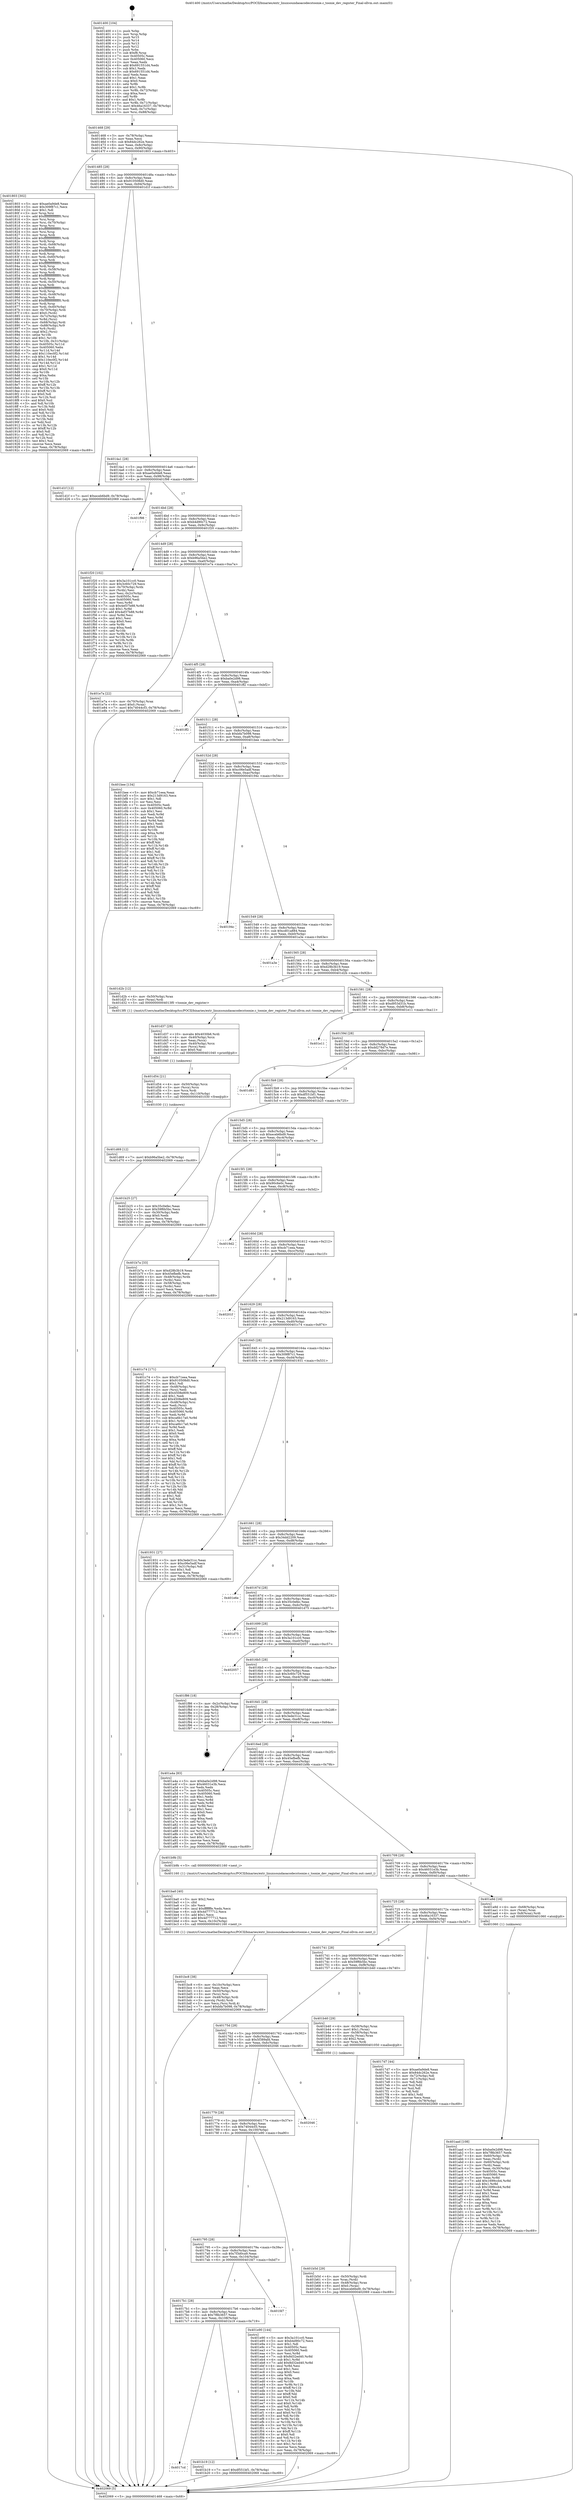 digraph "0x401400" {
  label = "0x401400 (/mnt/c/Users/mathe/Desktop/tcc/POCII/binaries/extr_linuxsoundaoacodecstoonie.c_toonie_dev_register_Final-ollvm.out::main(0))"
  labelloc = "t"
  node[shape=record]

  Entry [label="",width=0.3,height=0.3,shape=circle,fillcolor=black,style=filled]
  "0x401468" [label="{
     0x401468 [29]\l
     | [instrs]\l
     &nbsp;&nbsp;0x401468 \<+3\>: mov -0x78(%rbp),%eax\l
     &nbsp;&nbsp;0x40146b \<+2\>: mov %eax,%ecx\l
     &nbsp;&nbsp;0x40146d \<+6\>: sub $0x84dc262e,%ecx\l
     &nbsp;&nbsp;0x401473 \<+6\>: mov %eax,-0x8c(%rbp)\l
     &nbsp;&nbsp;0x401479 \<+6\>: mov %ecx,-0x90(%rbp)\l
     &nbsp;&nbsp;0x40147f \<+6\>: je 0000000000401803 \<main+0x403\>\l
  }"]
  "0x401803" [label="{
     0x401803 [302]\l
     | [instrs]\l
     &nbsp;&nbsp;0x401803 \<+5\>: mov $0xae0a9de8,%eax\l
     &nbsp;&nbsp;0x401808 \<+5\>: mov $0x309f87c1,%ecx\l
     &nbsp;&nbsp;0x40180d \<+2\>: mov $0x1,%dl\l
     &nbsp;&nbsp;0x40180f \<+3\>: mov %rsp,%rsi\l
     &nbsp;&nbsp;0x401812 \<+4\>: add $0xfffffffffffffff0,%rsi\l
     &nbsp;&nbsp;0x401816 \<+3\>: mov %rsi,%rsp\l
     &nbsp;&nbsp;0x401819 \<+4\>: mov %rsi,-0x70(%rbp)\l
     &nbsp;&nbsp;0x40181d \<+3\>: mov %rsp,%rsi\l
     &nbsp;&nbsp;0x401820 \<+4\>: add $0xfffffffffffffff0,%rsi\l
     &nbsp;&nbsp;0x401824 \<+3\>: mov %rsi,%rsp\l
     &nbsp;&nbsp;0x401827 \<+3\>: mov %rsp,%rdi\l
     &nbsp;&nbsp;0x40182a \<+4\>: add $0xfffffffffffffff0,%rdi\l
     &nbsp;&nbsp;0x40182e \<+3\>: mov %rdi,%rsp\l
     &nbsp;&nbsp;0x401831 \<+4\>: mov %rdi,-0x68(%rbp)\l
     &nbsp;&nbsp;0x401835 \<+3\>: mov %rsp,%rdi\l
     &nbsp;&nbsp;0x401838 \<+4\>: add $0xfffffffffffffff0,%rdi\l
     &nbsp;&nbsp;0x40183c \<+3\>: mov %rdi,%rsp\l
     &nbsp;&nbsp;0x40183f \<+4\>: mov %rdi,-0x60(%rbp)\l
     &nbsp;&nbsp;0x401843 \<+3\>: mov %rsp,%rdi\l
     &nbsp;&nbsp;0x401846 \<+4\>: add $0xfffffffffffffff0,%rdi\l
     &nbsp;&nbsp;0x40184a \<+3\>: mov %rdi,%rsp\l
     &nbsp;&nbsp;0x40184d \<+4\>: mov %rdi,-0x58(%rbp)\l
     &nbsp;&nbsp;0x401851 \<+3\>: mov %rsp,%rdi\l
     &nbsp;&nbsp;0x401854 \<+4\>: add $0xfffffffffffffff0,%rdi\l
     &nbsp;&nbsp;0x401858 \<+3\>: mov %rdi,%rsp\l
     &nbsp;&nbsp;0x40185b \<+4\>: mov %rdi,-0x50(%rbp)\l
     &nbsp;&nbsp;0x40185f \<+3\>: mov %rsp,%rdi\l
     &nbsp;&nbsp;0x401862 \<+4\>: add $0xfffffffffffffff0,%rdi\l
     &nbsp;&nbsp;0x401866 \<+3\>: mov %rdi,%rsp\l
     &nbsp;&nbsp;0x401869 \<+4\>: mov %rdi,-0x48(%rbp)\l
     &nbsp;&nbsp;0x40186d \<+3\>: mov %rsp,%rdi\l
     &nbsp;&nbsp;0x401870 \<+4\>: add $0xfffffffffffffff0,%rdi\l
     &nbsp;&nbsp;0x401874 \<+3\>: mov %rdi,%rsp\l
     &nbsp;&nbsp;0x401877 \<+4\>: mov %rdi,-0x40(%rbp)\l
     &nbsp;&nbsp;0x40187b \<+4\>: mov -0x70(%rbp),%rdi\l
     &nbsp;&nbsp;0x40187f \<+6\>: movl $0x0,(%rdi)\l
     &nbsp;&nbsp;0x401885 \<+4\>: mov -0x7c(%rbp),%r8d\l
     &nbsp;&nbsp;0x401889 \<+3\>: mov %r8d,(%rsi)\l
     &nbsp;&nbsp;0x40188c \<+4\>: mov -0x68(%rbp),%rdi\l
     &nbsp;&nbsp;0x401890 \<+7\>: mov -0x88(%rbp),%r9\l
     &nbsp;&nbsp;0x401897 \<+3\>: mov %r9,(%rdi)\l
     &nbsp;&nbsp;0x40189a \<+3\>: cmpl $0x2,(%rsi)\l
     &nbsp;&nbsp;0x40189d \<+4\>: setne %r10b\l
     &nbsp;&nbsp;0x4018a1 \<+4\>: and $0x1,%r10b\l
     &nbsp;&nbsp;0x4018a5 \<+4\>: mov %r10b,-0x31(%rbp)\l
     &nbsp;&nbsp;0x4018a9 \<+8\>: mov 0x40505c,%r11d\l
     &nbsp;&nbsp;0x4018b1 \<+7\>: mov 0x405060,%ebx\l
     &nbsp;&nbsp;0x4018b8 \<+3\>: mov %r11d,%r14d\l
     &nbsp;&nbsp;0x4018bb \<+7\>: add $0x110ec0f2,%r14d\l
     &nbsp;&nbsp;0x4018c2 \<+4\>: sub $0x1,%r14d\l
     &nbsp;&nbsp;0x4018c6 \<+7\>: sub $0x110ec0f2,%r14d\l
     &nbsp;&nbsp;0x4018cd \<+4\>: imul %r14d,%r11d\l
     &nbsp;&nbsp;0x4018d1 \<+4\>: and $0x1,%r11d\l
     &nbsp;&nbsp;0x4018d5 \<+4\>: cmp $0x0,%r11d\l
     &nbsp;&nbsp;0x4018d9 \<+4\>: sete %r10b\l
     &nbsp;&nbsp;0x4018dd \<+3\>: cmp $0xa,%ebx\l
     &nbsp;&nbsp;0x4018e0 \<+4\>: setl %r15b\l
     &nbsp;&nbsp;0x4018e4 \<+3\>: mov %r10b,%r12b\l
     &nbsp;&nbsp;0x4018e7 \<+4\>: xor $0xff,%r12b\l
     &nbsp;&nbsp;0x4018eb \<+3\>: mov %r15b,%r13b\l
     &nbsp;&nbsp;0x4018ee \<+4\>: xor $0xff,%r13b\l
     &nbsp;&nbsp;0x4018f2 \<+3\>: xor $0x0,%dl\l
     &nbsp;&nbsp;0x4018f5 \<+3\>: mov %r12b,%sil\l
     &nbsp;&nbsp;0x4018f8 \<+4\>: and $0x0,%sil\l
     &nbsp;&nbsp;0x4018fc \<+3\>: and %dl,%r10b\l
     &nbsp;&nbsp;0x4018ff \<+3\>: mov %r13b,%dil\l
     &nbsp;&nbsp;0x401902 \<+4\>: and $0x0,%dil\l
     &nbsp;&nbsp;0x401906 \<+3\>: and %dl,%r15b\l
     &nbsp;&nbsp;0x401909 \<+3\>: or %r10b,%sil\l
     &nbsp;&nbsp;0x40190c \<+3\>: or %r15b,%dil\l
     &nbsp;&nbsp;0x40190f \<+3\>: xor %dil,%sil\l
     &nbsp;&nbsp;0x401912 \<+3\>: or %r13b,%r12b\l
     &nbsp;&nbsp;0x401915 \<+4\>: xor $0xff,%r12b\l
     &nbsp;&nbsp;0x401919 \<+3\>: or $0x0,%dl\l
     &nbsp;&nbsp;0x40191c \<+3\>: and %dl,%r12b\l
     &nbsp;&nbsp;0x40191f \<+3\>: or %r12b,%sil\l
     &nbsp;&nbsp;0x401922 \<+4\>: test $0x1,%sil\l
     &nbsp;&nbsp;0x401926 \<+3\>: cmovne %ecx,%eax\l
     &nbsp;&nbsp;0x401929 \<+3\>: mov %eax,-0x78(%rbp)\l
     &nbsp;&nbsp;0x40192c \<+5\>: jmp 0000000000402069 \<main+0xc69\>\l
  }"]
  "0x401485" [label="{
     0x401485 [28]\l
     | [instrs]\l
     &nbsp;&nbsp;0x401485 \<+5\>: jmp 000000000040148a \<main+0x8a\>\l
     &nbsp;&nbsp;0x40148a \<+6\>: mov -0x8c(%rbp),%eax\l
     &nbsp;&nbsp;0x401490 \<+5\>: sub $0x910508d0,%eax\l
     &nbsp;&nbsp;0x401495 \<+6\>: mov %eax,-0x94(%rbp)\l
     &nbsp;&nbsp;0x40149b \<+6\>: je 0000000000401d1f \<main+0x91f\>\l
  }"]
  Exit [label="",width=0.3,height=0.3,shape=circle,fillcolor=black,style=filled,peripheries=2]
  "0x401d1f" [label="{
     0x401d1f [12]\l
     | [instrs]\l
     &nbsp;&nbsp;0x401d1f \<+7\>: movl $0xeceb6bd9,-0x78(%rbp)\l
     &nbsp;&nbsp;0x401d26 \<+5\>: jmp 0000000000402069 \<main+0xc69\>\l
  }"]
  "0x4014a1" [label="{
     0x4014a1 [28]\l
     | [instrs]\l
     &nbsp;&nbsp;0x4014a1 \<+5\>: jmp 00000000004014a6 \<main+0xa6\>\l
     &nbsp;&nbsp;0x4014a6 \<+6\>: mov -0x8c(%rbp),%eax\l
     &nbsp;&nbsp;0x4014ac \<+5\>: sub $0xae0a9de8,%eax\l
     &nbsp;&nbsp;0x4014b1 \<+6\>: mov %eax,-0x98(%rbp)\l
     &nbsp;&nbsp;0x4014b7 \<+6\>: je 0000000000401f98 \<main+0xb98\>\l
  }"]
  "0x401d69" [label="{
     0x401d69 [12]\l
     | [instrs]\l
     &nbsp;&nbsp;0x401d69 \<+7\>: movl $0xb96a5be2,-0x78(%rbp)\l
     &nbsp;&nbsp;0x401d70 \<+5\>: jmp 0000000000402069 \<main+0xc69\>\l
  }"]
  "0x401f98" [label="{
     0x401f98\l
  }", style=dashed]
  "0x4014bd" [label="{
     0x4014bd [28]\l
     | [instrs]\l
     &nbsp;&nbsp;0x4014bd \<+5\>: jmp 00000000004014c2 \<main+0xc2\>\l
     &nbsp;&nbsp;0x4014c2 \<+6\>: mov -0x8c(%rbp),%eax\l
     &nbsp;&nbsp;0x4014c8 \<+5\>: sub $0xb4d90c72,%eax\l
     &nbsp;&nbsp;0x4014cd \<+6\>: mov %eax,-0x9c(%rbp)\l
     &nbsp;&nbsp;0x4014d3 \<+6\>: je 0000000000401f20 \<main+0xb20\>\l
  }"]
  "0x401d54" [label="{
     0x401d54 [21]\l
     | [instrs]\l
     &nbsp;&nbsp;0x401d54 \<+4\>: mov -0x50(%rbp),%rcx\l
     &nbsp;&nbsp;0x401d58 \<+3\>: mov (%rcx),%rcx\l
     &nbsp;&nbsp;0x401d5b \<+3\>: mov %rcx,%rdi\l
     &nbsp;&nbsp;0x401d5e \<+6\>: mov %eax,-0x110(%rbp)\l
     &nbsp;&nbsp;0x401d64 \<+5\>: call 0000000000401030 \<free@plt\>\l
     | [calls]\l
     &nbsp;&nbsp;0x401030 \{1\} (unknown)\l
  }"]
  "0x401f20" [label="{
     0x401f20 [102]\l
     | [instrs]\l
     &nbsp;&nbsp;0x401f20 \<+5\>: mov $0x3a101cc0,%eax\l
     &nbsp;&nbsp;0x401f25 \<+5\>: mov $0x3c60c729,%ecx\l
     &nbsp;&nbsp;0x401f2a \<+4\>: mov -0x70(%rbp),%rdx\l
     &nbsp;&nbsp;0x401f2e \<+2\>: mov (%rdx),%esi\l
     &nbsp;&nbsp;0x401f30 \<+3\>: mov %esi,-0x2c(%rbp)\l
     &nbsp;&nbsp;0x401f33 \<+7\>: mov 0x40505c,%esi\l
     &nbsp;&nbsp;0x401f3a \<+7\>: mov 0x405060,%edi\l
     &nbsp;&nbsp;0x401f41 \<+3\>: mov %esi,%r8d\l
     &nbsp;&nbsp;0x401f44 \<+7\>: sub $0x4ef37b88,%r8d\l
     &nbsp;&nbsp;0x401f4b \<+4\>: sub $0x1,%r8d\l
     &nbsp;&nbsp;0x401f4f \<+7\>: add $0x4ef37b88,%r8d\l
     &nbsp;&nbsp;0x401f56 \<+4\>: imul %r8d,%esi\l
     &nbsp;&nbsp;0x401f5a \<+3\>: and $0x1,%esi\l
     &nbsp;&nbsp;0x401f5d \<+3\>: cmp $0x0,%esi\l
     &nbsp;&nbsp;0x401f60 \<+4\>: sete %r9b\l
     &nbsp;&nbsp;0x401f64 \<+3\>: cmp $0xa,%edi\l
     &nbsp;&nbsp;0x401f67 \<+4\>: setl %r10b\l
     &nbsp;&nbsp;0x401f6b \<+3\>: mov %r9b,%r11b\l
     &nbsp;&nbsp;0x401f6e \<+3\>: and %r10b,%r11b\l
     &nbsp;&nbsp;0x401f71 \<+3\>: xor %r10b,%r9b\l
     &nbsp;&nbsp;0x401f74 \<+3\>: or %r9b,%r11b\l
     &nbsp;&nbsp;0x401f77 \<+4\>: test $0x1,%r11b\l
     &nbsp;&nbsp;0x401f7b \<+3\>: cmovne %ecx,%eax\l
     &nbsp;&nbsp;0x401f7e \<+3\>: mov %eax,-0x78(%rbp)\l
     &nbsp;&nbsp;0x401f81 \<+5\>: jmp 0000000000402069 \<main+0xc69\>\l
  }"]
  "0x4014d9" [label="{
     0x4014d9 [28]\l
     | [instrs]\l
     &nbsp;&nbsp;0x4014d9 \<+5\>: jmp 00000000004014de \<main+0xde\>\l
     &nbsp;&nbsp;0x4014de \<+6\>: mov -0x8c(%rbp),%eax\l
     &nbsp;&nbsp;0x4014e4 \<+5\>: sub $0xb96a5be2,%eax\l
     &nbsp;&nbsp;0x4014e9 \<+6\>: mov %eax,-0xa0(%rbp)\l
     &nbsp;&nbsp;0x4014ef \<+6\>: je 0000000000401e7a \<main+0xa7a\>\l
  }"]
  "0x401d37" [label="{
     0x401d37 [29]\l
     | [instrs]\l
     &nbsp;&nbsp;0x401d37 \<+10\>: movabs $0x4030b6,%rdi\l
     &nbsp;&nbsp;0x401d41 \<+4\>: mov -0x40(%rbp),%rcx\l
     &nbsp;&nbsp;0x401d45 \<+2\>: mov %eax,(%rcx)\l
     &nbsp;&nbsp;0x401d47 \<+4\>: mov -0x40(%rbp),%rcx\l
     &nbsp;&nbsp;0x401d4b \<+2\>: mov (%rcx),%esi\l
     &nbsp;&nbsp;0x401d4d \<+2\>: mov $0x0,%al\l
     &nbsp;&nbsp;0x401d4f \<+5\>: call 0000000000401040 \<printf@plt\>\l
     | [calls]\l
     &nbsp;&nbsp;0x401040 \{1\} (unknown)\l
  }"]
  "0x401e7a" [label="{
     0x401e7a [22]\l
     | [instrs]\l
     &nbsp;&nbsp;0x401e7a \<+4\>: mov -0x70(%rbp),%rax\l
     &nbsp;&nbsp;0x401e7e \<+6\>: movl $0x0,(%rax)\l
     &nbsp;&nbsp;0x401e84 \<+7\>: movl $0x74044cf3,-0x78(%rbp)\l
     &nbsp;&nbsp;0x401e8b \<+5\>: jmp 0000000000402069 \<main+0xc69\>\l
  }"]
  "0x4014f5" [label="{
     0x4014f5 [28]\l
     | [instrs]\l
     &nbsp;&nbsp;0x4014f5 \<+5\>: jmp 00000000004014fa \<main+0xfa\>\l
     &nbsp;&nbsp;0x4014fa \<+6\>: mov -0x8c(%rbp),%eax\l
     &nbsp;&nbsp;0x401500 \<+5\>: sub $0xba0e2d98,%eax\l
     &nbsp;&nbsp;0x401505 \<+6\>: mov %eax,-0xa4(%rbp)\l
     &nbsp;&nbsp;0x40150b \<+6\>: je 0000000000401ff2 \<main+0xbf2\>\l
  }"]
  "0x401bc8" [label="{
     0x401bc8 [38]\l
     | [instrs]\l
     &nbsp;&nbsp;0x401bc8 \<+6\>: mov -0x10c(%rbp),%ecx\l
     &nbsp;&nbsp;0x401bce \<+3\>: imul %eax,%ecx\l
     &nbsp;&nbsp;0x401bd1 \<+4\>: mov -0x50(%rbp),%rsi\l
     &nbsp;&nbsp;0x401bd5 \<+3\>: mov (%rsi),%rsi\l
     &nbsp;&nbsp;0x401bd8 \<+4\>: mov -0x48(%rbp),%rdi\l
     &nbsp;&nbsp;0x401bdc \<+3\>: movslq (%rdi),%rdi\l
     &nbsp;&nbsp;0x401bdf \<+3\>: mov %ecx,(%rsi,%rdi,4)\l
     &nbsp;&nbsp;0x401be2 \<+7\>: movl $0xbfa7b098,-0x78(%rbp)\l
     &nbsp;&nbsp;0x401be9 \<+5\>: jmp 0000000000402069 \<main+0xc69\>\l
  }"]
  "0x401ff2" [label="{
     0x401ff2\l
  }", style=dashed]
  "0x401511" [label="{
     0x401511 [28]\l
     | [instrs]\l
     &nbsp;&nbsp;0x401511 \<+5\>: jmp 0000000000401516 \<main+0x116\>\l
     &nbsp;&nbsp;0x401516 \<+6\>: mov -0x8c(%rbp),%eax\l
     &nbsp;&nbsp;0x40151c \<+5\>: sub $0xbfa7b098,%eax\l
     &nbsp;&nbsp;0x401521 \<+6\>: mov %eax,-0xa8(%rbp)\l
     &nbsp;&nbsp;0x401527 \<+6\>: je 0000000000401bee \<main+0x7ee\>\l
  }"]
  "0x401ba0" [label="{
     0x401ba0 [40]\l
     | [instrs]\l
     &nbsp;&nbsp;0x401ba0 \<+5\>: mov $0x2,%ecx\l
     &nbsp;&nbsp;0x401ba5 \<+1\>: cltd\l
     &nbsp;&nbsp;0x401ba6 \<+2\>: idiv %ecx\l
     &nbsp;&nbsp;0x401ba8 \<+6\>: imul $0xfffffffe,%edx,%ecx\l
     &nbsp;&nbsp;0x401bae \<+6\>: sub $0x4d777712,%ecx\l
     &nbsp;&nbsp;0x401bb4 \<+3\>: add $0x1,%ecx\l
     &nbsp;&nbsp;0x401bb7 \<+6\>: add $0x4d777712,%ecx\l
     &nbsp;&nbsp;0x401bbd \<+6\>: mov %ecx,-0x10c(%rbp)\l
     &nbsp;&nbsp;0x401bc3 \<+5\>: call 0000000000401160 \<next_i\>\l
     | [calls]\l
     &nbsp;&nbsp;0x401160 \{1\} (/mnt/c/Users/mathe/Desktop/tcc/POCII/binaries/extr_linuxsoundaoacodecstoonie.c_toonie_dev_register_Final-ollvm.out::next_i)\l
  }"]
  "0x401bee" [label="{
     0x401bee [134]\l
     | [instrs]\l
     &nbsp;&nbsp;0x401bee \<+5\>: mov $0xcb71eea,%eax\l
     &nbsp;&nbsp;0x401bf3 \<+5\>: mov $0x213d9163,%ecx\l
     &nbsp;&nbsp;0x401bf8 \<+2\>: mov $0x1,%dl\l
     &nbsp;&nbsp;0x401bfa \<+2\>: xor %esi,%esi\l
     &nbsp;&nbsp;0x401bfc \<+7\>: mov 0x40505c,%edi\l
     &nbsp;&nbsp;0x401c03 \<+8\>: mov 0x405060,%r8d\l
     &nbsp;&nbsp;0x401c0b \<+3\>: sub $0x1,%esi\l
     &nbsp;&nbsp;0x401c0e \<+3\>: mov %edi,%r9d\l
     &nbsp;&nbsp;0x401c11 \<+3\>: add %esi,%r9d\l
     &nbsp;&nbsp;0x401c14 \<+4\>: imul %r9d,%edi\l
     &nbsp;&nbsp;0x401c18 \<+3\>: and $0x1,%edi\l
     &nbsp;&nbsp;0x401c1b \<+3\>: cmp $0x0,%edi\l
     &nbsp;&nbsp;0x401c1e \<+4\>: sete %r10b\l
     &nbsp;&nbsp;0x401c22 \<+4\>: cmp $0xa,%r8d\l
     &nbsp;&nbsp;0x401c26 \<+4\>: setl %r11b\l
     &nbsp;&nbsp;0x401c2a \<+3\>: mov %r10b,%bl\l
     &nbsp;&nbsp;0x401c2d \<+3\>: xor $0xff,%bl\l
     &nbsp;&nbsp;0x401c30 \<+3\>: mov %r11b,%r14b\l
     &nbsp;&nbsp;0x401c33 \<+4\>: xor $0xff,%r14b\l
     &nbsp;&nbsp;0x401c37 \<+3\>: xor $0x1,%dl\l
     &nbsp;&nbsp;0x401c3a \<+3\>: mov %bl,%r15b\l
     &nbsp;&nbsp;0x401c3d \<+4\>: and $0xff,%r15b\l
     &nbsp;&nbsp;0x401c41 \<+3\>: and %dl,%r10b\l
     &nbsp;&nbsp;0x401c44 \<+3\>: mov %r14b,%r12b\l
     &nbsp;&nbsp;0x401c47 \<+4\>: and $0xff,%r12b\l
     &nbsp;&nbsp;0x401c4b \<+3\>: and %dl,%r11b\l
     &nbsp;&nbsp;0x401c4e \<+3\>: or %r10b,%r15b\l
     &nbsp;&nbsp;0x401c51 \<+3\>: or %r11b,%r12b\l
     &nbsp;&nbsp;0x401c54 \<+3\>: xor %r12b,%r15b\l
     &nbsp;&nbsp;0x401c57 \<+3\>: or %r14b,%bl\l
     &nbsp;&nbsp;0x401c5a \<+3\>: xor $0xff,%bl\l
     &nbsp;&nbsp;0x401c5d \<+3\>: or $0x1,%dl\l
     &nbsp;&nbsp;0x401c60 \<+2\>: and %dl,%bl\l
     &nbsp;&nbsp;0x401c62 \<+3\>: or %bl,%r15b\l
     &nbsp;&nbsp;0x401c65 \<+4\>: test $0x1,%r15b\l
     &nbsp;&nbsp;0x401c69 \<+3\>: cmovne %ecx,%eax\l
     &nbsp;&nbsp;0x401c6c \<+3\>: mov %eax,-0x78(%rbp)\l
     &nbsp;&nbsp;0x401c6f \<+5\>: jmp 0000000000402069 \<main+0xc69\>\l
  }"]
  "0x40152d" [label="{
     0x40152d [28]\l
     | [instrs]\l
     &nbsp;&nbsp;0x40152d \<+5\>: jmp 0000000000401532 \<main+0x132\>\l
     &nbsp;&nbsp;0x401532 \<+6\>: mov -0x8c(%rbp),%eax\l
     &nbsp;&nbsp;0x401538 \<+5\>: sub $0xc06e5adf,%eax\l
     &nbsp;&nbsp;0x40153d \<+6\>: mov %eax,-0xac(%rbp)\l
     &nbsp;&nbsp;0x401543 \<+6\>: je 000000000040194c \<main+0x54c\>\l
  }"]
  "0x401b5d" [label="{
     0x401b5d [29]\l
     | [instrs]\l
     &nbsp;&nbsp;0x401b5d \<+4\>: mov -0x50(%rbp),%rdi\l
     &nbsp;&nbsp;0x401b61 \<+3\>: mov %rax,(%rdi)\l
     &nbsp;&nbsp;0x401b64 \<+4\>: mov -0x48(%rbp),%rax\l
     &nbsp;&nbsp;0x401b68 \<+6\>: movl $0x0,(%rax)\l
     &nbsp;&nbsp;0x401b6e \<+7\>: movl $0xeceb6bd9,-0x78(%rbp)\l
     &nbsp;&nbsp;0x401b75 \<+5\>: jmp 0000000000402069 \<main+0xc69\>\l
  }"]
  "0x40194c" [label="{
     0x40194c\l
  }", style=dashed]
  "0x401549" [label="{
     0x401549 [28]\l
     | [instrs]\l
     &nbsp;&nbsp;0x401549 \<+5\>: jmp 000000000040154e \<main+0x14e\>\l
     &nbsp;&nbsp;0x40154e \<+6\>: mov -0x8c(%rbp),%eax\l
     &nbsp;&nbsp;0x401554 \<+5\>: sub $0xcd01a884,%eax\l
     &nbsp;&nbsp;0x401559 \<+6\>: mov %eax,-0xb0(%rbp)\l
     &nbsp;&nbsp;0x40155f \<+6\>: je 0000000000401a3e \<main+0x63e\>\l
  }"]
  "0x4017cd" [label="{
     0x4017cd\l
  }", style=dashed]
  "0x401a3e" [label="{
     0x401a3e\l
  }", style=dashed]
  "0x401565" [label="{
     0x401565 [28]\l
     | [instrs]\l
     &nbsp;&nbsp;0x401565 \<+5\>: jmp 000000000040156a \<main+0x16a\>\l
     &nbsp;&nbsp;0x40156a \<+6\>: mov -0x8c(%rbp),%eax\l
     &nbsp;&nbsp;0x401570 \<+5\>: sub $0xd28b3b19,%eax\l
     &nbsp;&nbsp;0x401575 \<+6\>: mov %eax,-0xb4(%rbp)\l
     &nbsp;&nbsp;0x40157b \<+6\>: je 0000000000401d2b \<main+0x92b\>\l
  }"]
  "0x401b19" [label="{
     0x401b19 [12]\l
     | [instrs]\l
     &nbsp;&nbsp;0x401b19 \<+7\>: movl $0xdf551bf1,-0x78(%rbp)\l
     &nbsp;&nbsp;0x401b20 \<+5\>: jmp 0000000000402069 \<main+0xc69\>\l
  }"]
  "0x401d2b" [label="{
     0x401d2b [12]\l
     | [instrs]\l
     &nbsp;&nbsp;0x401d2b \<+4\>: mov -0x50(%rbp),%rax\l
     &nbsp;&nbsp;0x401d2f \<+3\>: mov (%rax),%rdi\l
     &nbsp;&nbsp;0x401d32 \<+5\>: call 00000000004013f0 \<toonie_dev_register\>\l
     | [calls]\l
     &nbsp;&nbsp;0x4013f0 \{1\} (/mnt/c/Users/mathe/Desktop/tcc/POCII/binaries/extr_linuxsoundaoacodecstoonie.c_toonie_dev_register_Final-ollvm.out::toonie_dev_register)\l
  }"]
  "0x401581" [label="{
     0x401581 [28]\l
     | [instrs]\l
     &nbsp;&nbsp;0x401581 \<+5\>: jmp 0000000000401586 \<main+0x186\>\l
     &nbsp;&nbsp;0x401586 \<+6\>: mov -0x8c(%rbp),%eax\l
     &nbsp;&nbsp;0x40158c \<+5\>: sub $0xd953d31b,%eax\l
     &nbsp;&nbsp;0x401591 \<+6\>: mov %eax,-0xb8(%rbp)\l
     &nbsp;&nbsp;0x401597 \<+6\>: je 0000000000401e11 \<main+0xa11\>\l
  }"]
  "0x4017b1" [label="{
     0x4017b1 [28]\l
     | [instrs]\l
     &nbsp;&nbsp;0x4017b1 \<+5\>: jmp 00000000004017b6 \<main+0x3b6\>\l
     &nbsp;&nbsp;0x4017b6 \<+6\>: mov -0x8c(%rbp),%eax\l
     &nbsp;&nbsp;0x4017bc \<+5\>: sub $0x7f8b3657,%eax\l
     &nbsp;&nbsp;0x4017c1 \<+6\>: mov %eax,-0x108(%rbp)\l
     &nbsp;&nbsp;0x4017c7 \<+6\>: je 0000000000401b19 \<main+0x719\>\l
  }"]
  "0x401e11" [label="{
     0x401e11\l
  }", style=dashed]
  "0x40159d" [label="{
     0x40159d [28]\l
     | [instrs]\l
     &nbsp;&nbsp;0x40159d \<+5\>: jmp 00000000004015a2 \<main+0x1a2\>\l
     &nbsp;&nbsp;0x4015a2 \<+6\>: mov -0x8c(%rbp),%eax\l
     &nbsp;&nbsp;0x4015a8 \<+5\>: sub $0xdd278d7e,%eax\l
     &nbsp;&nbsp;0x4015ad \<+6\>: mov %eax,-0xbc(%rbp)\l
     &nbsp;&nbsp;0x4015b3 \<+6\>: je 0000000000401d81 \<main+0x981\>\l
  }"]
  "0x401fd7" [label="{
     0x401fd7\l
  }", style=dashed]
  "0x401d81" [label="{
     0x401d81\l
  }", style=dashed]
  "0x4015b9" [label="{
     0x4015b9 [28]\l
     | [instrs]\l
     &nbsp;&nbsp;0x4015b9 \<+5\>: jmp 00000000004015be \<main+0x1be\>\l
     &nbsp;&nbsp;0x4015be \<+6\>: mov -0x8c(%rbp),%eax\l
     &nbsp;&nbsp;0x4015c4 \<+5\>: sub $0xdf551bf1,%eax\l
     &nbsp;&nbsp;0x4015c9 \<+6\>: mov %eax,-0xc0(%rbp)\l
     &nbsp;&nbsp;0x4015cf \<+6\>: je 0000000000401b25 \<main+0x725\>\l
  }"]
  "0x401795" [label="{
     0x401795 [28]\l
     | [instrs]\l
     &nbsp;&nbsp;0x401795 \<+5\>: jmp 000000000040179a \<main+0x39a\>\l
     &nbsp;&nbsp;0x40179a \<+6\>: mov -0x8c(%rbp),%eax\l
     &nbsp;&nbsp;0x4017a0 \<+5\>: sub $0x7f3d0ca9,%eax\l
     &nbsp;&nbsp;0x4017a5 \<+6\>: mov %eax,-0x104(%rbp)\l
     &nbsp;&nbsp;0x4017ab \<+6\>: je 0000000000401fd7 \<main+0xbd7\>\l
  }"]
  "0x401b25" [label="{
     0x401b25 [27]\l
     | [instrs]\l
     &nbsp;&nbsp;0x401b25 \<+5\>: mov $0x35c0efec,%eax\l
     &nbsp;&nbsp;0x401b2a \<+5\>: mov $0x59f6b5bc,%ecx\l
     &nbsp;&nbsp;0x401b2f \<+3\>: mov -0x30(%rbp),%edx\l
     &nbsp;&nbsp;0x401b32 \<+3\>: cmp $0x0,%edx\l
     &nbsp;&nbsp;0x401b35 \<+3\>: cmove %ecx,%eax\l
     &nbsp;&nbsp;0x401b38 \<+3\>: mov %eax,-0x78(%rbp)\l
     &nbsp;&nbsp;0x401b3b \<+5\>: jmp 0000000000402069 \<main+0xc69\>\l
  }"]
  "0x4015d5" [label="{
     0x4015d5 [28]\l
     | [instrs]\l
     &nbsp;&nbsp;0x4015d5 \<+5\>: jmp 00000000004015da \<main+0x1da\>\l
     &nbsp;&nbsp;0x4015da \<+6\>: mov -0x8c(%rbp),%eax\l
     &nbsp;&nbsp;0x4015e0 \<+5\>: sub $0xeceb6bd9,%eax\l
     &nbsp;&nbsp;0x4015e5 \<+6\>: mov %eax,-0xc4(%rbp)\l
     &nbsp;&nbsp;0x4015eb \<+6\>: je 0000000000401b7a \<main+0x77a\>\l
  }"]
  "0x401e90" [label="{
     0x401e90 [144]\l
     | [instrs]\l
     &nbsp;&nbsp;0x401e90 \<+5\>: mov $0x3a101cc0,%eax\l
     &nbsp;&nbsp;0x401e95 \<+5\>: mov $0xb4d90c72,%ecx\l
     &nbsp;&nbsp;0x401e9a \<+2\>: mov $0x1,%dl\l
     &nbsp;&nbsp;0x401e9c \<+7\>: mov 0x40505c,%esi\l
     &nbsp;&nbsp;0x401ea3 \<+7\>: mov 0x405060,%edi\l
     &nbsp;&nbsp;0x401eaa \<+3\>: mov %esi,%r8d\l
     &nbsp;&nbsp;0x401ead \<+7\>: sub $0x8d32ed40,%r8d\l
     &nbsp;&nbsp;0x401eb4 \<+4\>: sub $0x1,%r8d\l
     &nbsp;&nbsp;0x401eb8 \<+7\>: add $0x8d32ed40,%r8d\l
     &nbsp;&nbsp;0x401ebf \<+4\>: imul %r8d,%esi\l
     &nbsp;&nbsp;0x401ec3 \<+3\>: and $0x1,%esi\l
     &nbsp;&nbsp;0x401ec6 \<+3\>: cmp $0x0,%esi\l
     &nbsp;&nbsp;0x401ec9 \<+4\>: sete %r9b\l
     &nbsp;&nbsp;0x401ecd \<+3\>: cmp $0xa,%edi\l
     &nbsp;&nbsp;0x401ed0 \<+4\>: setl %r10b\l
     &nbsp;&nbsp;0x401ed4 \<+3\>: mov %r9b,%r11b\l
     &nbsp;&nbsp;0x401ed7 \<+4\>: xor $0xff,%r11b\l
     &nbsp;&nbsp;0x401edb \<+3\>: mov %r10b,%bl\l
     &nbsp;&nbsp;0x401ede \<+3\>: xor $0xff,%bl\l
     &nbsp;&nbsp;0x401ee1 \<+3\>: xor $0x0,%dl\l
     &nbsp;&nbsp;0x401ee4 \<+3\>: mov %r11b,%r14b\l
     &nbsp;&nbsp;0x401ee7 \<+4\>: and $0x0,%r14b\l
     &nbsp;&nbsp;0x401eeb \<+3\>: and %dl,%r9b\l
     &nbsp;&nbsp;0x401eee \<+3\>: mov %bl,%r15b\l
     &nbsp;&nbsp;0x401ef1 \<+4\>: and $0x0,%r15b\l
     &nbsp;&nbsp;0x401ef5 \<+3\>: and %dl,%r10b\l
     &nbsp;&nbsp;0x401ef8 \<+3\>: or %r9b,%r14b\l
     &nbsp;&nbsp;0x401efb \<+3\>: or %r10b,%r15b\l
     &nbsp;&nbsp;0x401efe \<+3\>: xor %r15b,%r14b\l
     &nbsp;&nbsp;0x401f01 \<+3\>: or %bl,%r11b\l
     &nbsp;&nbsp;0x401f04 \<+4\>: xor $0xff,%r11b\l
     &nbsp;&nbsp;0x401f08 \<+3\>: or $0x0,%dl\l
     &nbsp;&nbsp;0x401f0b \<+3\>: and %dl,%r11b\l
     &nbsp;&nbsp;0x401f0e \<+3\>: or %r11b,%r14b\l
     &nbsp;&nbsp;0x401f11 \<+4\>: test $0x1,%r14b\l
     &nbsp;&nbsp;0x401f15 \<+3\>: cmovne %ecx,%eax\l
     &nbsp;&nbsp;0x401f18 \<+3\>: mov %eax,-0x78(%rbp)\l
     &nbsp;&nbsp;0x401f1b \<+5\>: jmp 0000000000402069 \<main+0xc69\>\l
  }"]
  "0x401b7a" [label="{
     0x401b7a [33]\l
     | [instrs]\l
     &nbsp;&nbsp;0x401b7a \<+5\>: mov $0xd28b3b19,%eax\l
     &nbsp;&nbsp;0x401b7f \<+5\>: mov $0x45efbefb,%ecx\l
     &nbsp;&nbsp;0x401b84 \<+4\>: mov -0x48(%rbp),%rdx\l
     &nbsp;&nbsp;0x401b88 \<+2\>: mov (%rdx),%esi\l
     &nbsp;&nbsp;0x401b8a \<+4\>: mov -0x58(%rbp),%rdx\l
     &nbsp;&nbsp;0x401b8e \<+2\>: cmp (%rdx),%esi\l
     &nbsp;&nbsp;0x401b90 \<+3\>: cmovl %ecx,%eax\l
     &nbsp;&nbsp;0x401b93 \<+3\>: mov %eax,-0x78(%rbp)\l
     &nbsp;&nbsp;0x401b96 \<+5\>: jmp 0000000000402069 \<main+0xc69\>\l
  }"]
  "0x4015f1" [label="{
     0x4015f1 [28]\l
     | [instrs]\l
     &nbsp;&nbsp;0x4015f1 \<+5\>: jmp 00000000004015f6 \<main+0x1f6\>\l
     &nbsp;&nbsp;0x4015f6 \<+6\>: mov -0x8c(%rbp),%eax\l
     &nbsp;&nbsp;0x4015fc \<+5\>: sub $0x90c6e0c,%eax\l
     &nbsp;&nbsp;0x401601 \<+6\>: mov %eax,-0xc8(%rbp)\l
     &nbsp;&nbsp;0x401607 \<+6\>: je 00000000004019d2 \<main+0x5d2\>\l
  }"]
  "0x401779" [label="{
     0x401779 [28]\l
     | [instrs]\l
     &nbsp;&nbsp;0x401779 \<+5\>: jmp 000000000040177e \<main+0x37e\>\l
     &nbsp;&nbsp;0x40177e \<+6\>: mov -0x8c(%rbp),%eax\l
     &nbsp;&nbsp;0x401784 \<+5\>: sub $0x74044cf3,%eax\l
     &nbsp;&nbsp;0x401789 \<+6\>: mov %eax,-0x100(%rbp)\l
     &nbsp;&nbsp;0x40178f \<+6\>: je 0000000000401e90 \<main+0xa90\>\l
  }"]
  "0x4019d2" [label="{
     0x4019d2\l
  }", style=dashed]
  "0x40160d" [label="{
     0x40160d [28]\l
     | [instrs]\l
     &nbsp;&nbsp;0x40160d \<+5\>: jmp 0000000000401612 \<main+0x212\>\l
     &nbsp;&nbsp;0x401612 \<+6\>: mov -0x8c(%rbp),%eax\l
     &nbsp;&nbsp;0x401618 \<+5\>: sub $0xcb71eea,%eax\l
     &nbsp;&nbsp;0x40161d \<+6\>: mov %eax,-0xcc(%rbp)\l
     &nbsp;&nbsp;0x401623 \<+6\>: je 000000000040201f \<main+0xc1f\>\l
  }"]
  "0x402046" [label="{
     0x402046\l
  }", style=dashed]
  "0x40201f" [label="{
     0x40201f\l
  }", style=dashed]
  "0x401629" [label="{
     0x401629 [28]\l
     | [instrs]\l
     &nbsp;&nbsp;0x401629 \<+5\>: jmp 000000000040162e \<main+0x22e\>\l
     &nbsp;&nbsp;0x40162e \<+6\>: mov -0x8c(%rbp),%eax\l
     &nbsp;&nbsp;0x401634 \<+5\>: sub $0x213d9163,%eax\l
     &nbsp;&nbsp;0x401639 \<+6\>: mov %eax,-0xd0(%rbp)\l
     &nbsp;&nbsp;0x40163f \<+6\>: je 0000000000401c74 \<main+0x874\>\l
  }"]
  "0x40175d" [label="{
     0x40175d [28]\l
     | [instrs]\l
     &nbsp;&nbsp;0x40175d \<+5\>: jmp 0000000000401762 \<main+0x362\>\l
     &nbsp;&nbsp;0x401762 \<+6\>: mov -0x8c(%rbp),%eax\l
     &nbsp;&nbsp;0x401768 \<+5\>: sub $0x5f389afd,%eax\l
     &nbsp;&nbsp;0x40176d \<+6\>: mov %eax,-0xfc(%rbp)\l
     &nbsp;&nbsp;0x401773 \<+6\>: je 0000000000402046 \<main+0xc46\>\l
  }"]
  "0x401c74" [label="{
     0x401c74 [171]\l
     | [instrs]\l
     &nbsp;&nbsp;0x401c74 \<+5\>: mov $0xcb71eea,%eax\l
     &nbsp;&nbsp;0x401c79 \<+5\>: mov $0x910508d0,%ecx\l
     &nbsp;&nbsp;0x401c7e \<+2\>: mov $0x1,%dl\l
     &nbsp;&nbsp;0x401c80 \<+4\>: mov -0x48(%rbp),%rsi\l
     &nbsp;&nbsp;0x401c84 \<+2\>: mov (%rsi),%edi\l
     &nbsp;&nbsp;0x401c86 \<+6\>: sub $0x4508e809,%edi\l
     &nbsp;&nbsp;0x401c8c \<+3\>: add $0x1,%edi\l
     &nbsp;&nbsp;0x401c8f \<+6\>: add $0x4508e809,%edi\l
     &nbsp;&nbsp;0x401c95 \<+4\>: mov -0x48(%rbp),%rsi\l
     &nbsp;&nbsp;0x401c99 \<+2\>: mov %edi,(%rsi)\l
     &nbsp;&nbsp;0x401c9b \<+7\>: mov 0x40505c,%edi\l
     &nbsp;&nbsp;0x401ca2 \<+8\>: mov 0x405060,%r8d\l
     &nbsp;&nbsp;0x401caa \<+3\>: mov %edi,%r9d\l
     &nbsp;&nbsp;0x401cad \<+7\>: sub $0xca6b17a0,%r9d\l
     &nbsp;&nbsp;0x401cb4 \<+4\>: sub $0x1,%r9d\l
     &nbsp;&nbsp;0x401cb8 \<+7\>: add $0xca6b17a0,%r9d\l
     &nbsp;&nbsp;0x401cbf \<+4\>: imul %r9d,%edi\l
     &nbsp;&nbsp;0x401cc3 \<+3\>: and $0x1,%edi\l
     &nbsp;&nbsp;0x401cc6 \<+3\>: cmp $0x0,%edi\l
     &nbsp;&nbsp;0x401cc9 \<+4\>: sete %r10b\l
     &nbsp;&nbsp;0x401ccd \<+4\>: cmp $0xa,%r8d\l
     &nbsp;&nbsp;0x401cd1 \<+4\>: setl %r11b\l
     &nbsp;&nbsp;0x401cd5 \<+3\>: mov %r10b,%bl\l
     &nbsp;&nbsp;0x401cd8 \<+3\>: xor $0xff,%bl\l
     &nbsp;&nbsp;0x401cdb \<+3\>: mov %r11b,%r14b\l
     &nbsp;&nbsp;0x401cde \<+4\>: xor $0xff,%r14b\l
     &nbsp;&nbsp;0x401ce2 \<+3\>: xor $0x1,%dl\l
     &nbsp;&nbsp;0x401ce5 \<+3\>: mov %bl,%r15b\l
     &nbsp;&nbsp;0x401ce8 \<+4\>: and $0xff,%r15b\l
     &nbsp;&nbsp;0x401cec \<+3\>: and %dl,%r10b\l
     &nbsp;&nbsp;0x401cef \<+3\>: mov %r14b,%r12b\l
     &nbsp;&nbsp;0x401cf2 \<+4\>: and $0xff,%r12b\l
     &nbsp;&nbsp;0x401cf6 \<+3\>: and %dl,%r11b\l
     &nbsp;&nbsp;0x401cf9 \<+3\>: or %r10b,%r15b\l
     &nbsp;&nbsp;0x401cfc \<+3\>: or %r11b,%r12b\l
     &nbsp;&nbsp;0x401cff \<+3\>: xor %r12b,%r15b\l
     &nbsp;&nbsp;0x401d02 \<+3\>: or %r14b,%bl\l
     &nbsp;&nbsp;0x401d05 \<+3\>: xor $0xff,%bl\l
     &nbsp;&nbsp;0x401d08 \<+3\>: or $0x1,%dl\l
     &nbsp;&nbsp;0x401d0b \<+2\>: and %dl,%bl\l
     &nbsp;&nbsp;0x401d0d \<+3\>: or %bl,%r15b\l
     &nbsp;&nbsp;0x401d10 \<+4\>: test $0x1,%r15b\l
     &nbsp;&nbsp;0x401d14 \<+3\>: cmovne %ecx,%eax\l
     &nbsp;&nbsp;0x401d17 \<+3\>: mov %eax,-0x78(%rbp)\l
     &nbsp;&nbsp;0x401d1a \<+5\>: jmp 0000000000402069 \<main+0xc69\>\l
  }"]
  "0x401645" [label="{
     0x401645 [28]\l
     | [instrs]\l
     &nbsp;&nbsp;0x401645 \<+5\>: jmp 000000000040164a \<main+0x24a\>\l
     &nbsp;&nbsp;0x40164a \<+6\>: mov -0x8c(%rbp),%eax\l
     &nbsp;&nbsp;0x401650 \<+5\>: sub $0x309f87c1,%eax\l
     &nbsp;&nbsp;0x401655 \<+6\>: mov %eax,-0xd4(%rbp)\l
     &nbsp;&nbsp;0x40165b \<+6\>: je 0000000000401931 \<main+0x531\>\l
  }"]
  "0x401b40" [label="{
     0x401b40 [29]\l
     | [instrs]\l
     &nbsp;&nbsp;0x401b40 \<+4\>: mov -0x58(%rbp),%rax\l
     &nbsp;&nbsp;0x401b44 \<+6\>: movl $0x1,(%rax)\l
     &nbsp;&nbsp;0x401b4a \<+4\>: mov -0x58(%rbp),%rax\l
     &nbsp;&nbsp;0x401b4e \<+3\>: movslq (%rax),%rax\l
     &nbsp;&nbsp;0x401b51 \<+4\>: shl $0x2,%rax\l
     &nbsp;&nbsp;0x401b55 \<+3\>: mov %rax,%rdi\l
     &nbsp;&nbsp;0x401b58 \<+5\>: call 0000000000401050 \<malloc@plt\>\l
     | [calls]\l
     &nbsp;&nbsp;0x401050 \{1\} (unknown)\l
  }"]
  "0x401931" [label="{
     0x401931 [27]\l
     | [instrs]\l
     &nbsp;&nbsp;0x401931 \<+5\>: mov $0x3ede31cc,%eax\l
     &nbsp;&nbsp;0x401936 \<+5\>: mov $0xc06e5adf,%ecx\l
     &nbsp;&nbsp;0x40193b \<+3\>: mov -0x31(%rbp),%dl\l
     &nbsp;&nbsp;0x40193e \<+3\>: test $0x1,%dl\l
     &nbsp;&nbsp;0x401941 \<+3\>: cmovne %ecx,%eax\l
     &nbsp;&nbsp;0x401944 \<+3\>: mov %eax,-0x78(%rbp)\l
     &nbsp;&nbsp;0x401947 \<+5\>: jmp 0000000000402069 \<main+0xc69\>\l
  }"]
  "0x401661" [label="{
     0x401661 [28]\l
     | [instrs]\l
     &nbsp;&nbsp;0x401661 \<+5\>: jmp 0000000000401666 \<main+0x266\>\l
     &nbsp;&nbsp;0x401666 \<+6\>: mov -0x8c(%rbp),%eax\l
     &nbsp;&nbsp;0x40166c \<+5\>: sub $0x34dd2209,%eax\l
     &nbsp;&nbsp;0x401671 \<+6\>: mov %eax,-0xd8(%rbp)\l
     &nbsp;&nbsp;0x401677 \<+6\>: je 0000000000401e6e \<main+0xa6e\>\l
  }"]
  "0x401aad" [label="{
     0x401aad [108]\l
     | [instrs]\l
     &nbsp;&nbsp;0x401aad \<+5\>: mov $0xba0e2d98,%ecx\l
     &nbsp;&nbsp;0x401ab2 \<+5\>: mov $0x7f8b3657,%edx\l
     &nbsp;&nbsp;0x401ab7 \<+4\>: mov -0x60(%rbp),%rdi\l
     &nbsp;&nbsp;0x401abb \<+2\>: mov %eax,(%rdi)\l
     &nbsp;&nbsp;0x401abd \<+4\>: mov -0x60(%rbp),%rdi\l
     &nbsp;&nbsp;0x401ac1 \<+2\>: mov (%rdi),%eax\l
     &nbsp;&nbsp;0x401ac3 \<+3\>: mov %eax,-0x30(%rbp)\l
     &nbsp;&nbsp;0x401ac6 \<+7\>: mov 0x40505c,%eax\l
     &nbsp;&nbsp;0x401acd \<+7\>: mov 0x405060,%esi\l
     &nbsp;&nbsp;0x401ad4 \<+3\>: mov %eax,%r8d\l
     &nbsp;&nbsp;0x401ad7 \<+7\>: add $0x1699ccb4,%r8d\l
     &nbsp;&nbsp;0x401ade \<+4\>: sub $0x1,%r8d\l
     &nbsp;&nbsp;0x401ae2 \<+7\>: sub $0x1699ccb4,%r8d\l
     &nbsp;&nbsp;0x401ae9 \<+4\>: imul %r8d,%eax\l
     &nbsp;&nbsp;0x401aed \<+3\>: and $0x1,%eax\l
     &nbsp;&nbsp;0x401af0 \<+3\>: cmp $0x0,%eax\l
     &nbsp;&nbsp;0x401af3 \<+4\>: sete %r9b\l
     &nbsp;&nbsp;0x401af7 \<+3\>: cmp $0xa,%esi\l
     &nbsp;&nbsp;0x401afa \<+4\>: setl %r10b\l
     &nbsp;&nbsp;0x401afe \<+3\>: mov %r9b,%r11b\l
     &nbsp;&nbsp;0x401b01 \<+3\>: and %r10b,%r11b\l
     &nbsp;&nbsp;0x401b04 \<+3\>: xor %r10b,%r9b\l
     &nbsp;&nbsp;0x401b07 \<+3\>: or %r9b,%r11b\l
     &nbsp;&nbsp;0x401b0a \<+4\>: test $0x1,%r11b\l
     &nbsp;&nbsp;0x401b0e \<+3\>: cmovne %edx,%ecx\l
     &nbsp;&nbsp;0x401b11 \<+3\>: mov %ecx,-0x78(%rbp)\l
     &nbsp;&nbsp;0x401b14 \<+5\>: jmp 0000000000402069 \<main+0xc69\>\l
  }"]
  "0x401e6e" [label="{
     0x401e6e\l
  }", style=dashed]
  "0x40167d" [label="{
     0x40167d [28]\l
     | [instrs]\l
     &nbsp;&nbsp;0x40167d \<+5\>: jmp 0000000000401682 \<main+0x282\>\l
     &nbsp;&nbsp;0x401682 \<+6\>: mov -0x8c(%rbp),%eax\l
     &nbsp;&nbsp;0x401688 \<+5\>: sub $0x35c0efec,%eax\l
     &nbsp;&nbsp;0x40168d \<+6\>: mov %eax,-0xdc(%rbp)\l
     &nbsp;&nbsp;0x401693 \<+6\>: je 0000000000401d75 \<main+0x975\>\l
  }"]
  "0x401400" [label="{
     0x401400 [104]\l
     | [instrs]\l
     &nbsp;&nbsp;0x401400 \<+1\>: push %rbp\l
     &nbsp;&nbsp;0x401401 \<+3\>: mov %rsp,%rbp\l
     &nbsp;&nbsp;0x401404 \<+2\>: push %r15\l
     &nbsp;&nbsp;0x401406 \<+2\>: push %r14\l
     &nbsp;&nbsp;0x401408 \<+2\>: push %r13\l
     &nbsp;&nbsp;0x40140a \<+2\>: push %r12\l
     &nbsp;&nbsp;0x40140c \<+1\>: push %rbx\l
     &nbsp;&nbsp;0x40140d \<+7\>: sub $0xf8,%rsp\l
     &nbsp;&nbsp;0x401414 \<+7\>: mov 0x40505c,%eax\l
     &nbsp;&nbsp;0x40141b \<+7\>: mov 0x405060,%ecx\l
     &nbsp;&nbsp;0x401422 \<+2\>: mov %eax,%edx\l
     &nbsp;&nbsp;0x401424 \<+6\>: add $0x691551d4,%edx\l
     &nbsp;&nbsp;0x40142a \<+3\>: sub $0x1,%edx\l
     &nbsp;&nbsp;0x40142d \<+6\>: sub $0x691551d4,%edx\l
     &nbsp;&nbsp;0x401433 \<+3\>: imul %edx,%eax\l
     &nbsp;&nbsp;0x401436 \<+3\>: and $0x1,%eax\l
     &nbsp;&nbsp;0x401439 \<+3\>: cmp $0x0,%eax\l
     &nbsp;&nbsp;0x40143c \<+4\>: sete %r8b\l
     &nbsp;&nbsp;0x401440 \<+4\>: and $0x1,%r8b\l
     &nbsp;&nbsp;0x401444 \<+4\>: mov %r8b,-0x72(%rbp)\l
     &nbsp;&nbsp;0x401448 \<+3\>: cmp $0xa,%ecx\l
     &nbsp;&nbsp;0x40144b \<+4\>: setl %r8b\l
     &nbsp;&nbsp;0x40144f \<+4\>: and $0x1,%r8b\l
     &nbsp;&nbsp;0x401453 \<+4\>: mov %r8b,-0x71(%rbp)\l
     &nbsp;&nbsp;0x401457 \<+7\>: movl $0x46a16337,-0x78(%rbp)\l
     &nbsp;&nbsp;0x40145e \<+3\>: mov %edi,-0x7c(%rbp)\l
     &nbsp;&nbsp;0x401461 \<+7\>: mov %rsi,-0x88(%rbp)\l
  }"]
  "0x401d75" [label="{
     0x401d75\l
  }", style=dashed]
  "0x401699" [label="{
     0x401699 [28]\l
     | [instrs]\l
     &nbsp;&nbsp;0x401699 \<+5\>: jmp 000000000040169e \<main+0x29e\>\l
     &nbsp;&nbsp;0x40169e \<+6\>: mov -0x8c(%rbp),%eax\l
     &nbsp;&nbsp;0x4016a4 \<+5\>: sub $0x3a101cc0,%eax\l
     &nbsp;&nbsp;0x4016a9 \<+6\>: mov %eax,-0xe0(%rbp)\l
     &nbsp;&nbsp;0x4016af \<+6\>: je 0000000000402057 \<main+0xc57\>\l
  }"]
  "0x402069" [label="{
     0x402069 [5]\l
     | [instrs]\l
     &nbsp;&nbsp;0x402069 \<+5\>: jmp 0000000000401468 \<main+0x68\>\l
  }"]
  "0x402057" [label="{
     0x402057\l
  }", style=dashed]
  "0x4016b5" [label="{
     0x4016b5 [28]\l
     | [instrs]\l
     &nbsp;&nbsp;0x4016b5 \<+5\>: jmp 00000000004016ba \<main+0x2ba\>\l
     &nbsp;&nbsp;0x4016ba \<+6\>: mov -0x8c(%rbp),%eax\l
     &nbsp;&nbsp;0x4016c0 \<+5\>: sub $0x3c60c729,%eax\l
     &nbsp;&nbsp;0x4016c5 \<+6\>: mov %eax,-0xe4(%rbp)\l
     &nbsp;&nbsp;0x4016cb \<+6\>: je 0000000000401f86 \<main+0xb86\>\l
  }"]
  "0x401741" [label="{
     0x401741 [28]\l
     | [instrs]\l
     &nbsp;&nbsp;0x401741 \<+5\>: jmp 0000000000401746 \<main+0x346\>\l
     &nbsp;&nbsp;0x401746 \<+6\>: mov -0x8c(%rbp),%eax\l
     &nbsp;&nbsp;0x40174c \<+5\>: sub $0x59f6b5bc,%eax\l
     &nbsp;&nbsp;0x401751 \<+6\>: mov %eax,-0xf8(%rbp)\l
     &nbsp;&nbsp;0x401757 \<+6\>: je 0000000000401b40 \<main+0x740\>\l
  }"]
  "0x401f86" [label="{
     0x401f86 [18]\l
     | [instrs]\l
     &nbsp;&nbsp;0x401f86 \<+3\>: mov -0x2c(%rbp),%eax\l
     &nbsp;&nbsp;0x401f89 \<+4\>: lea -0x28(%rbp),%rsp\l
     &nbsp;&nbsp;0x401f8d \<+1\>: pop %rbx\l
     &nbsp;&nbsp;0x401f8e \<+2\>: pop %r12\l
     &nbsp;&nbsp;0x401f90 \<+2\>: pop %r13\l
     &nbsp;&nbsp;0x401f92 \<+2\>: pop %r14\l
     &nbsp;&nbsp;0x401f94 \<+2\>: pop %r15\l
     &nbsp;&nbsp;0x401f96 \<+1\>: pop %rbp\l
     &nbsp;&nbsp;0x401f97 \<+1\>: ret\l
  }"]
  "0x4016d1" [label="{
     0x4016d1 [28]\l
     | [instrs]\l
     &nbsp;&nbsp;0x4016d1 \<+5\>: jmp 00000000004016d6 \<main+0x2d6\>\l
     &nbsp;&nbsp;0x4016d6 \<+6\>: mov -0x8c(%rbp),%eax\l
     &nbsp;&nbsp;0x4016dc \<+5\>: sub $0x3ede31cc,%eax\l
     &nbsp;&nbsp;0x4016e1 \<+6\>: mov %eax,-0xe8(%rbp)\l
     &nbsp;&nbsp;0x4016e7 \<+6\>: je 0000000000401a4a \<main+0x64a\>\l
  }"]
  "0x4017d7" [label="{
     0x4017d7 [44]\l
     | [instrs]\l
     &nbsp;&nbsp;0x4017d7 \<+5\>: mov $0xae0a9de8,%eax\l
     &nbsp;&nbsp;0x4017dc \<+5\>: mov $0x84dc262e,%ecx\l
     &nbsp;&nbsp;0x4017e1 \<+3\>: mov -0x72(%rbp),%dl\l
     &nbsp;&nbsp;0x4017e4 \<+4\>: mov -0x71(%rbp),%sil\l
     &nbsp;&nbsp;0x4017e8 \<+3\>: mov %dl,%dil\l
     &nbsp;&nbsp;0x4017eb \<+3\>: and %sil,%dil\l
     &nbsp;&nbsp;0x4017ee \<+3\>: xor %sil,%dl\l
     &nbsp;&nbsp;0x4017f1 \<+3\>: or %dl,%dil\l
     &nbsp;&nbsp;0x4017f4 \<+4\>: test $0x1,%dil\l
     &nbsp;&nbsp;0x4017f8 \<+3\>: cmovne %ecx,%eax\l
     &nbsp;&nbsp;0x4017fb \<+3\>: mov %eax,-0x78(%rbp)\l
     &nbsp;&nbsp;0x4017fe \<+5\>: jmp 0000000000402069 \<main+0xc69\>\l
  }"]
  "0x401a4a" [label="{
     0x401a4a [83]\l
     | [instrs]\l
     &nbsp;&nbsp;0x401a4a \<+5\>: mov $0xba0e2d98,%eax\l
     &nbsp;&nbsp;0x401a4f \<+5\>: mov $0x46031e3b,%ecx\l
     &nbsp;&nbsp;0x401a54 \<+2\>: xor %edx,%edx\l
     &nbsp;&nbsp;0x401a56 \<+7\>: mov 0x40505c,%esi\l
     &nbsp;&nbsp;0x401a5d \<+7\>: mov 0x405060,%edi\l
     &nbsp;&nbsp;0x401a64 \<+3\>: sub $0x1,%edx\l
     &nbsp;&nbsp;0x401a67 \<+3\>: mov %esi,%r8d\l
     &nbsp;&nbsp;0x401a6a \<+3\>: add %edx,%r8d\l
     &nbsp;&nbsp;0x401a6d \<+4\>: imul %r8d,%esi\l
     &nbsp;&nbsp;0x401a71 \<+3\>: and $0x1,%esi\l
     &nbsp;&nbsp;0x401a74 \<+3\>: cmp $0x0,%esi\l
     &nbsp;&nbsp;0x401a77 \<+4\>: sete %r9b\l
     &nbsp;&nbsp;0x401a7b \<+3\>: cmp $0xa,%edi\l
     &nbsp;&nbsp;0x401a7e \<+4\>: setl %r10b\l
     &nbsp;&nbsp;0x401a82 \<+3\>: mov %r9b,%r11b\l
     &nbsp;&nbsp;0x401a85 \<+3\>: and %r10b,%r11b\l
     &nbsp;&nbsp;0x401a88 \<+3\>: xor %r10b,%r9b\l
     &nbsp;&nbsp;0x401a8b \<+3\>: or %r9b,%r11b\l
     &nbsp;&nbsp;0x401a8e \<+4\>: test $0x1,%r11b\l
     &nbsp;&nbsp;0x401a92 \<+3\>: cmovne %ecx,%eax\l
     &nbsp;&nbsp;0x401a95 \<+3\>: mov %eax,-0x78(%rbp)\l
     &nbsp;&nbsp;0x401a98 \<+5\>: jmp 0000000000402069 \<main+0xc69\>\l
  }"]
  "0x4016ed" [label="{
     0x4016ed [28]\l
     | [instrs]\l
     &nbsp;&nbsp;0x4016ed \<+5\>: jmp 00000000004016f2 \<main+0x2f2\>\l
     &nbsp;&nbsp;0x4016f2 \<+6\>: mov -0x8c(%rbp),%eax\l
     &nbsp;&nbsp;0x4016f8 \<+5\>: sub $0x45efbefb,%eax\l
     &nbsp;&nbsp;0x4016fd \<+6\>: mov %eax,-0xec(%rbp)\l
     &nbsp;&nbsp;0x401703 \<+6\>: je 0000000000401b9b \<main+0x79b\>\l
  }"]
  "0x401725" [label="{
     0x401725 [28]\l
     | [instrs]\l
     &nbsp;&nbsp;0x401725 \<+5\>: jmp 000000000040172a \<main+0x32a\>\l
     &nbsp;&nbsp;0x40172a \<+6\>: mov -0x8c(%rbp),%eax\l
     &nbsp;&nbsp;0x401730 \<+5\>: sub $0x46a16337,%eax\l
     &nbsp;&nbsp;0x401735 \<+6\>: mov %eax,-0xf4(%rbp)\l
     &nbsp;&nbsp;0x40173b \<+6\>: je 00000000004017d7 \<main+0x3d7\>\l
  }"]
  "0x401b9b" [label="{
     0x401b9b [5]\l
     | [instrs]\l
     &nbsp;&nbsp;0x401b9b \<+5\>: call 0000000000401160 \<next_i\>\l
     | [calls]\l
     &nbsp;&nbsp;0x401160 \{1\} (/mnt/c/Users/mathe/Desktop/tcc/POCII/binaries/extr_linuxsoundaoacodecstoonie.c_toonie_dev_register_Final-ollvm.out::next_i)\l
  }"]
  "0x401709" [label="{
     0x401709 [28]\l
     | [instrs]\l
     &nbsp;&nbsp;0x401709 \<+5\>: jmp 000000000040170e \<main+0x30e\>\l
     &nbsp;&nbsp;0x40170e \<+6\>: mov -0x8c(%rbp),%eax\l
     &nbsp;&nbsp;0x401714 \<+5\>: sub $0x46031e3b,%eax\l
     &nbsp;&nbsp;0x401719 \<+6\>: mov %eax,-0xf0(%rbp)\l
     &nbsp;&nbsp;0x40171f \<+6\>: je 0000000000401a9d \<main+0x69d\>\l
  }"]
  "0x401a9d" [label="{
     0x401a9d [16]\l
     | [instrs]\l
     &nbsp;&nbsp;0x401a9d \<+4\>: mov -0x68(%rbp),%rax\l
     &nbsp;&nbsp;0x401aa1 \<+3\>: mov (%rax),%rax\l
     &nbsp;&nbsp;0x401aa4 \<+4\>: mov 0x8(%rax),%rdi\l
     &nbsp;&nbsp;0x401aa8 \<+5\>: call 0000000000401060 \<atoi@plt\>\l
     | [calls]\l
     &nbsp;&nbsp;0x401060 \{1\} (unknown)\l
  }"]
  Entry -> "0x401400" [label=" 1"]
  "0x401468" -> "0x401803" [label=" 1"]
  "0x401468" -> "0x401485" [label=" 18"]
  "0x401f86" -> Exit [label=" 1"]
  "0x401485" -> "0x401d1f" [label=" 1"]
  "0x401485" -> "0x4014a1" [label=" 17"]
  "0x401f20" -> "0x402069" [label=" 1"]
  "0x4014a1" -> "0x401f98" [label=" 0"]
  "0x4014a1" -> "0x4014bd" [label=" 17"]
  "0x401e90" -> "0x402069" [label=" 1"]
  "0x4014bd" -> "0x401f20" [label=" 1"]
  "0x4014bd" -> "0x4014d9" [label=" 16"]
  "0x401e7a" -> "0x402069" [label=" 1"]
  "0x4014d9" -> "0x401e7a" [label=" 1"]
  "0x4014d9" -> "0x4014f5" [label=" 15"]
  "0x401d69" -> "0x402069" [label=" 1"]
  "0x4014f5" -> "0x401ff2" [label=" 0"]
  "0x4014f5" -> "0x401511" [label=" 15"]
  "0x401d54" -> "0x401d69" [label=" 1"]
  "0x401511" -> "0x401bee" [label=" 1"]
  "0x401511" -> "0x40152d" [label=" 14"]
  "0x401d37" -> "0x401d54" [label=" 1"]
  "0x40152d" -> "0x40194c" [label=" 0"]
  "0x40152d" -> "0x401549" [label=" 14"]
  "0x401d2b" -> "0x401d37" [label=" 1"]
  "0x401549" -> "0x401a3e" [label=" 0"]
  "0x401549" -> "0x401565" [label=" 14"]
  "0x401d1f" -> "0x402069" [label=" 1"]
  "0x401565" -> "0x401d2b" [label=" 1"]
  "0x401565" -> "0x401581" [label=" 13"]
  "0x401c74" -> "0x402069" [label=" 1"]
  "0x401581" -> "0x401e11" [label=" 0"]
  "0x401581" -> "0x40159d" [label=" 13"]
  "0x401bc8" -> "0x402069" [label=" 1"]
  "0x40159d" -> "0x401d81" [label=" 0"]
  "0x40159d" -> "0x4015b9" [label=" 13"]
  "0x401ba0" -> "0x401bc8" [label=" 1"]
  "0x4015b9" -> "0x401b25" [label=" 1"]
  "0x4015b9" -> "0x4015d5" [label=" 12"]
  "0x401b7a" -> "0x402069" [label=" 2"]
  "0x4015d5" -> "0x401b7a" [label=" 2"]
  "0x4015d5" -> "0x4015f1" [label=" 10"]
  "0x401b5d" -> "0x402069" [label=" 1"]
  "0x4015f1" -> "0x4019d2" [label=" 0"]
  "0x4015f1" -> "0x40160d" [label=" 10"]
  "0x401b25" -> "0x402069" [label=" 1"]
  "0x40160d" -> "0x40201f" [label=" 0"]
  "0x40160d" -> "0x401629" [label=" 10"]
  "0x401b19" -> "0x402069" [label=" 1"]
  "0x401629" -> "0x401c74" [label=" 1"]
  "0x401629" -> "0x401645" [label=" 9"]
  "0x4017b1" -> "0x401b19" [label=" 1"]
  "0x401645" -> "0x401931" [label=" 1"]
  "0x401645" -> "0x401661" [label=" 8"]
  "0x401bee" -> "0x402069" [label=" 1"]
  "0x401661" -> "0x401e6e" [label=" 0"]
  "0x401661" -> "0x40167d" [label=" 8"]
  "0x401795" -> "0x401fd7" [label=" 0"]
  "0x40167d" -> "0x401d75" [label=" 0"]
  "0x40167d" -> "0x401699" [label=" 8"]
  "0x401779" -> "0x401795" [label=" 1"]
  "0x401699" -> "0x402057" [label=" 0"]
  "0x401699" -> "0x4016b5" [label=" 8"]
  "0x401779" -> "0x401e90" [label=" 1"]
  "0x4016b5" -> "0x401f86" [label=" 1"]
  "0x4016b5" -> "0x4016d1" [label=" 7"]
  "0x401b40" -> "0x401b5d" [label=" 1"]
  "0x4016d1" -> "0x401a4a" [label=" 1"]
  "0x4016d1" -> "0x4016ed" [label=" 6"]
  "0x40175d" -> "0x401779" [label=" 2"]
  "0x4016ed" -> "0x401b9b" [label=" 1"]
  "0x4016ed" -> "0x401709" [label=" 5"]
  "0x4017b1" -> "0x4017cd" [label=" 0"]
  "0x401709" -> "0x401a9d" [label=" 1"]
  "0x401709" -> "0x401725" [label=" 4"]
  "0x40175d" -> "0x402046" [label=" 0"]
  "0x401725" -> "0x4017d7" [label=" 1"]
  "0x401725" -> "0x401741" [label=" 3"]
  "0x4017d7" -> "0x402069" [label=" 1"]
  "0x401400" -> "0x401468" [label=" 1"]
  "0x402069" -> "0x401468" [label=" 18"]
  "0x401b9b" -> "0x401ba0" [label=" 1"]
  "0x401803" -> "0x402069" [label=" 1"]
  "0x401931" -> "0x402069" [label=" 1"]
  "0x401a4a" -> "0x402069" [label=" 1"]
  "0x401a9d" -> "0x401aad" [label=" 1"]
  "0x401aad" -> "0x402069" [label=" 1"]
  "0x401795" -> "0x4017b1" [label=" 1"]
  "0x401741" -> "0x401b40" [label=" 1"]
  "0x401741" -> "0x40175d" [label=" 2"]
}
